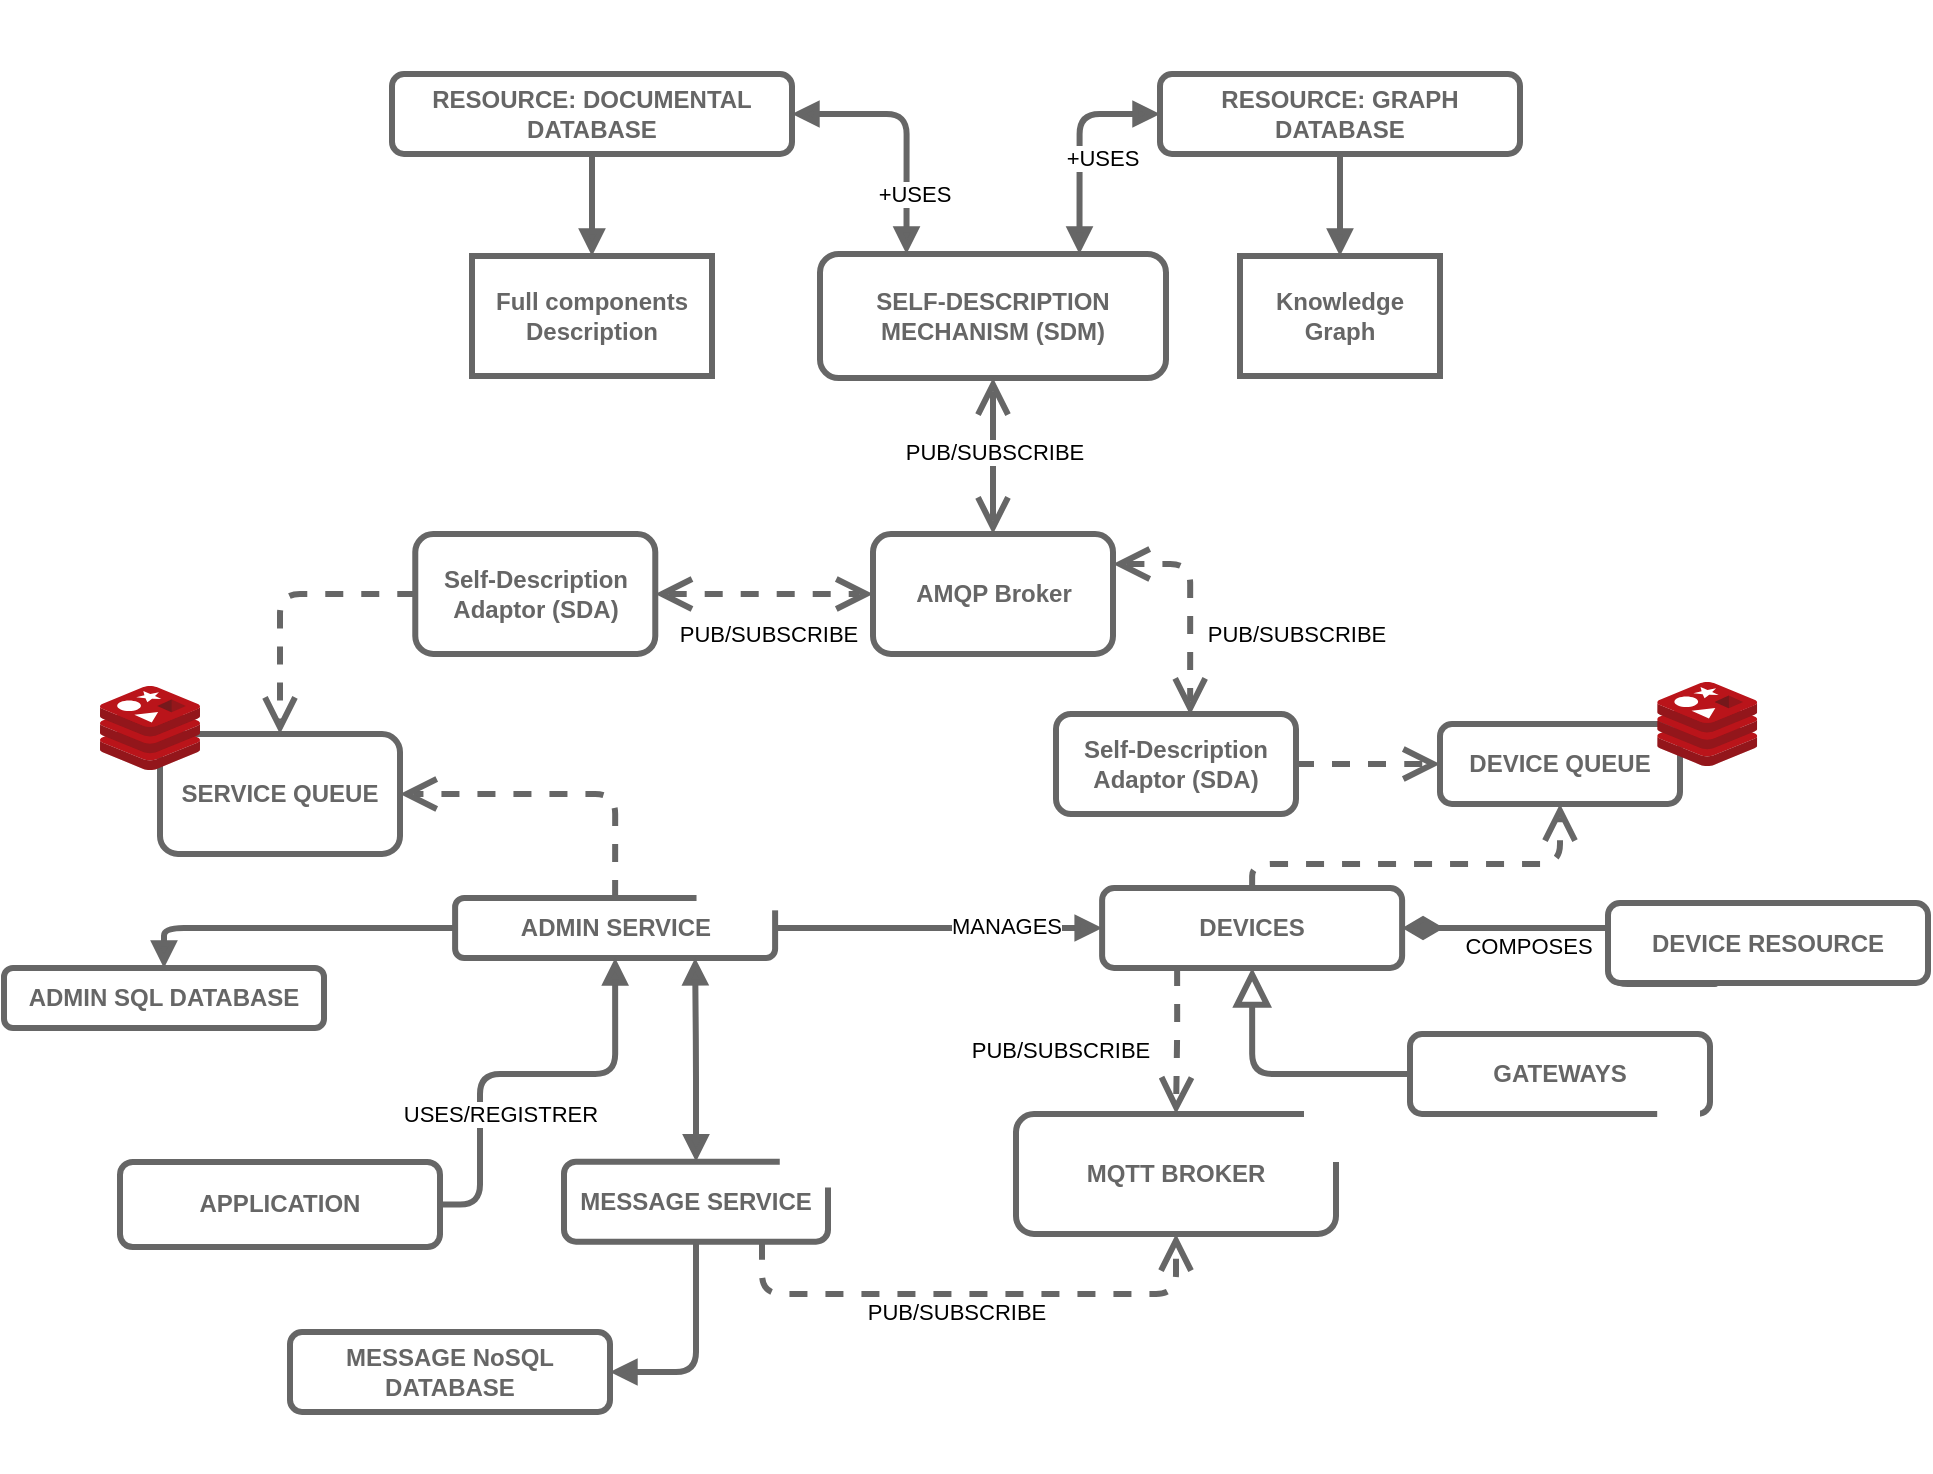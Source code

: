 <mxfile version="22.1.16" type="device">
  <diagram name="Página-1" id="-HS3B-PbEbVxZOWABS6n">
    <mxGraphModel dx="989" dy="626" grid="1" gridSize="10" guides="1" tooltips="1" connect="1" arrows="1" fold="1" page="1" pageScale="1" pageWidth="827" pageHeight="1169" math="0" shadow="0">
      <root>
        <mxCell id="0" />
        <mxCell id="1" parent="0" />
        <mxCell id="b2P3odr_8CvJHqPx7bTX-18" value="MESSAGE SERVICE" style="rounded=1;whiteSpace=wrap;html=1;fontColor=#666666;strokeColor=#666666;strokeWidth=3;fontStyle=1" parent="1" vertex="1">
          <mxGeometry x="352" y="673.85" width="132" height="40" as="geometry" />
        </mxCell>
        <mxCell id="b2P3odr_8CvJHqPx7bTX-21" value="GATEWAYS" style="rounded=1;whiteSpace=wrap;html=1;fontColor=#666666;strokeColor=#666666;strokeWidth=3;fontStyle=1" parent="1" vertex="1">
          <mxGeometry x="775" y="610" width="150" height="40" as="geometry" />
        </mxCell>
        <mxCell id="ze5WYQaNeW3aYIMLtqUz-10" value="" style="rounded=0;whiteSpace=wrap;html=1;fontFamily=Helvetica;fontSize=11;fontColor=default;strokeColor=none;" vertex="1" parent="1">
          <mxGeometry x="898.6" y="638" width="21.4" height="22" as="geometry" />
        </mxCell>
        <mxCell id="b2P3odr_8CvJHqPx7bTX-41" style="edgeStyle=orthogonalEdgeStyle;shape=connector;curved=0;rounded=1;orthogonalLoop=1;jettySize=auto;html=1;exitX=0.75;exitY=0;exitDx=0;exitDy=0;entryX=0;entryY=0.5;entryDx=0;entryDy=0;labelBackgroundColor=default;strokeColor=#666666;strokeWidth=3;align=center;verticalAlign=middle;fontFamily=Helvetica;fontSize=11;fontColor=default;startArrow=block;startFill=1;endArrow=block;endFill=1;" parent="1" source="b2P3odr_8CvJHqPx7bTX-3" target="b2P3odr_8CvJHqPx7bTX-4" edge="1">
          <mxGeometry relative="1" as="geometry">
            <Array as="points">
              <mxPoint x="610" y="150" />
            </Array>
          </mxGeometry>
        </mxCell>
        <mxCell id="b2P3odr_8CvJHqPx7bTX-42" value="+USES" style="edgeLabel;html=1;align=center;verticalAlign=middle;resizable=0;points=[];fontSize=11;fontFamily=Helvetica;fontColor=default;" parent="b2P3odr_8CvJHqPx7bTX-41" vertex="1" connectable="0">
          <mxGeometry x="-0.121" y="1" relative="1" as="geometry">
            <mxPoint x="12" as="offset" />
          </mxGeometry>
        </mxCell>
        <mxCell id="b2P3odr_8CvJHqPx7bTX-3" value="SELF-DESCRIPTION MECHANISM (SDM)" style="rounded=1;whiteSpace=wrap;html=1;fontColor=#666666;strokeColor=#666666;strokeWidth=3;fontStyle=1" parent="1" vertex="1">
          <mxGeometry x="480" y="220" width="173" height="62" as="geometry" />
        </mxCell>
        <mxCell id="b2P3odr_8CvJHqPx7bTX-29" style="edgeStyle=orthogonalEdgeStyle;shape=connector;curved=0;rounded=1;orthogonalLoop=1;jettySize=auto;html=1;exitX=0.5;exitY=1;exitDx=0;exitDy=0;labelBackgroundColor=default;strokeColor=#666666;strokeWidth=3;align=center;verticalAlign=middle;fontFamily=Helvetica;fontSize=11;fontColor=default;endArrow=block;endFill=1;" parent="1" source="b2P3odr_8CvJHqPx7bTX-4" target="b2P3odr_8CvJHqPx7bTX-24" edge="1">
          <mxGeometry relative="1" as="geometry" />
        </mxCell>
        <mxCell id="b2P3odr_8CvJHqPx7bTX-4" value="RESOURCE: GRAPH&lt;br&gt;DATABASE" style="rounded=1;whiteSpace=wrap;html=1;fontColor=#666666;strokeColor=#666666;strokeWidth=3;fontStyle=1" parent="1" vertex="1">
          <mxGeometry x="650" y="130" width="180" height="40" as="geometry" />
        </mxCell>
        <mxCell id="b2P3odr_8CvJHqPx7bTX-59" style="edgeStyle=orthogonalEdgeStyle;shape=connector;curved=0;rounded=1;orthogonalLoop=1;jettySize=auto;html=1;exitX=0.5;exitY=0;exitDx=0;exitDy=0;entryX=0.5;entryY=1;entryDx=0;entryDy=0;labelBackgroundColor=default;strokeColor=#666666;strokeWidth=3;align=center;verticalAlign=middle;fontFamily=Helvetica;fontSize=11;fontColor=default;startArrow=open;startFill=0;endArrow=open;endFill=0;startSize=12;endSize=12;" parent="1" source="b2P3odr_8CvJHqPx7bTX-5" target="b2P3odr_8CvJHqPx7bTX-3" edge="1">
          <mxGeometry relative="1" as="geometry" />
        </mxCell>
        <mxCell id="b2P3odr_8CvJHqPx7bTX-60" value="PUB/SUBSCRIBE" style="edgeLabel;html=1;align=center;verticalAlign=middle;resizable=0;points=[];fontSize=11;fontFamily=Helvetica;fontColor=default;" parent="b2P3odr_8CvJHqPx7bTX-59" vertex="1" connectable="0">
          <mxGeometry x="0.052" relative="1" as="geometry">
            <mxPoint as="offset" />
          </mxGeometry>
        </mxCell>
        <mxCell id="b2P3odr_8CvJHqPx7bTX-5" value="AMQP Broker" style="rounded=1;whiteSpace=wrap;html=1;fontColor=#666666;strokeColor=#666666;strokeWidth=3;fontStyle=1" parent="1" vertex="1">
          <mxGeometry x="506.5" y="360" width="120" height="60" as="geometry" />
        </mxCell>
        <mxCell id="b2P3odr_8CvJHqPx7bTX-6" value="Self-Description Adaptor (SDA)" style="rounded=1;whiteSpace=wrap;html=1;fontColor=#666666;strokeColor=#666666;strokeWidth=3;fontStyle=1" parent="1" vertex="1">
          <mxGeometry x="598" y="450" width="120" height="50" as="geometry" />
        </mxCell>
        <mxCell id="ze5WYQaNeW3aYIMLtqUz-8" style="edgeStyle=orthogonalEdgeStyle;shape=connector;curved=0;rounded=1;orthogonalLoop=1;jettySize=auto;html=1;exitX=0.5;exitY=1;exitDx=0;exitDy=0;entryX=0.5;entryY=0;entryDx=0;entryDy=0;labelBackgroundColor=default;strokeColor=#666666;strokeWidth=3;align=center;verticalAlign=middle;fontFamily=Helvetica;fontSize=11;fontColor=default;endArrow=block;endFill=1;" edge="1" parent="1" source="b2P3odr_8CvJHqPx7bTX-7" target="b2P3odr_8CvJHqPx7bTX-23">
          <mxGeometry relative="1" as="geometry" />
        </mxCell>
        <mxCell id="b2P3odr_8CvJHqPx7bTX-7" value="RESOURCE: DOCUMENTAL&lt;br&gt;DATABASE" style="rounded=1;whiteSpace=wrap;html=1;fontColor=#666666;strokeColor=#666666;strokeWidth=3;fontStyle=1" parent="1" vertex="1">
          <mxGeometry x="266" y="130" width="200" height="40" as="geometry" />
        </mxCell>
        <mxCell id="b2P3odr_8CvJHqPx7bTX-44" style="edgeStyle=orthogonalEdgeStyle;shape=connector;curved=0;rounded=1;orthogonalLoop=1;jettySize=auto;html=1;exitX=1;exitY=0.5;exitDx=0;exitDy=0;entryX=0;entryY=0.5;entryDx=0;entryDy=0;labelBackgroundColor=default;strokeColor=#666666;strokeWidth=3;align=center;verticalAlign=middle;fontFamily=Helvetica;fontSize=11;fontColor=default;startArrow=open;startFill=0;endArrow=open;endFill=0;dashed=1;endSize=12;startSize=12;" parent="1" source="b2P3odr_8CvJHqPx7bTX-10" target="b2P3odr_8CvJHqPx7bTX-5" edge="1">
          <mxGeometry relative="1" as="geometry" />
        </mxCell>
        <mxCell id="b2P3odr_8CvJHqPx7bTX-45" value="PUB/SUBSCRIBE" style="edgeLabel;html=1;align=center;verticalAlign=middle;resizable=0;points=[];fontSize=11;fontFamily=Helvetica;fontColor=default;" parent="b2P3odr_8CvJHqPx7bTX-44" vertex="1" connectable="0">
          <mxGeometry x="0.042" y="-1" relative="1" as="geometry">
            <mxPoint y="19" as="offset" />
          </mxGeometry>
        </mxCell>
        <mxCell id="b2P3odr_8CvJHqPx7bTX-48" style="edgeStyle=orthogonalEdgeStyle;shape=connector;curved=0;rounded=1;orthogonalLoop=1;jettySize=auto;html=1;exitX=0;exitY=0.5;exitDx=0;exitDy=0;entryX=0.5;entryY=0;entryDx=0;entryDy=0;dashed=1;labelBackgroundColor=default;strokeColor=#666666;strokeWidth=3;align=center;verticalAlign=middle;fontFamily=Helvetica;fontSize=11;fontColor=default;startArrow=none;startFill=0;endArrow=open;endFill=0;startSize=12;endSize=12;" parent="1" source="b2P3odr_8CvJHqPx7bTX-10" target="b2P3odr_8CvJHqPx7bTX-11" edge="1">
          <mxGeometry relative="1" as="geometry" />
        </mxCell>
        <mxCell id="b2P3odr_8CvJHqPx7bTX-10" value="Self-Description Adaptor (SDA)" style="rounded=1;whiteSpace=wrap;html=1;fontColor=#666666;strokeColor=#666666;strokeWidth=3;fontStyle=1" parent="1" vertex="1">
          <mxGeometry x="277.64" y="360" width="120" height="60" as="geometry" />
        </mxCell>
        <mxCell id="b2P3odr_8CvJHqPx7bTX-11" value="SERVICE QUEUE" style="rounded=1;whiteSpace=wrap;html=1;fontColor=#666666;strokeColor=#666666;strokeWidth=3;fontStyle=1" parent="1" vertex="1">
          <mxGeometry x="150" y="460" width="120" height="60" as="geometry" />
        </mxCell>
        <mxCell id="b2P3odr_8CvJHqPx7bTX-12" value="DEVICE QUEUE" style="rounded=1;whiteSpace=wrap;html=1;fontColor=#666666;strokeColor=#666666;strokeWidth=3;fontStyle=1" parent="1" vertex="1">
          <mxGeometry x="790" y="455" width="120" height="40" as="geometry" />
        </mxCell>
        <mxCell id="b2P3odr_8CvJHqPx7bTX-13" value="ADMIN SQL DATABASE" style="rounded=1;whiteSpace=wrap;html=1;fontColor=#666666;strokeColor=#666666;strokeWidth=3;fontStyle=1" parent="1" vertex="1">
          <mxGeometry x="72" y="577" width="160" height="30" as="geometry" />
        </mxCell>
        <mxCell id="b2P3odr_8CvJHqPx7bTX-51" style="edgeStyle=orthogonalEdgeStyle;shape=connector;curved=0;rounded=1;orthogonalLoop=1;jettySize=auto;html=1;exitX=0.25;exitY=1;exitDx=0;exitDy=0;dashed=1;labelBackgroundColor=default;strokeColor=#666666;strokeWidth=3;align=center;verticalAlign=middle;fontFamily=Helvetica;fontSize=11;fontColor=default;startArrow=none;startFill=0;endArrow=open;endFill=0;startSize=12;endSize=12;entryX=0.5;entryY=0;entryDx=0;entryDy=0;" parent="1" source="b2P3odr_8CvJHqPx7bTX-14" target="b2P3odr_8CvJHqPx7bTX-20" edge="1">
          <mxGeometry relative="1" as="geometry">
            <mxPoint x="640" y="585" as="sourcePoint" />
            <mxPoint x="641.429" y="640" as="targetPoint" />
          </mxGeometry>
        </mxCell>
        <mxCell id="b2P3odr_8CvJHqPx7bTX-52" value="PUB/SUBSCRIBE" style="edgeLabel;html=1;align=center;verticalAlign=middle;resizable=0;points=[];fontSize=11;fontFamily=Helvetica;fontColor=default;" parent="b2P3odr_8CvJHqPx7bTX-51" vertex="1" connectable="0">
          <mxGeometry x="0.225" y="-1" relative="1" as="geometry">
            <mxPoint x="-57" y="-4" as="offset" />
          </mxGeometry>
        </mxCell>
        <mxCell id="ze5WYQaNeW3aYIMLtqUz-2" style="edgeStyle=orthogonalEdgeStyle;shape=connector;curved=0;rounded=1;orthogonalLoop=1;jettySize=auto;html=1;exitX=0.5;exitY=0;exitDx=0;exitDy=0;dashed=1;labelBackgroundColor=default;strokeColor=#666666;strokeWidth=3;align=center;verticalAlign=middle;fontFamily=Helvetica;fontSize=11;fontColor=default;startArrow=none;startFill=0;endArrow=open;endFill=0;startSize=12;endSize=12;" edge="1" parent="1" source="b2P3odr_8CvJHqPx7bTX-14" target="b2P3odr_8CvJHqPx7bTX-12">
          <mxGeometry relative="1" as="geometry">
            <Array as="points">
              <mxPoint x="696" y="525" />
              <mxPoint x="850" y="525" />
            </Array>
          </mxGeometry>
        </mxCell>
        <mxCell id="b2P3odr_8CvJHqPx7bTX-14" value="DEVICES" style="rounded=1;whiteSpace=wrap;html=1;fontColor=#666666;strokeColor=#666666;strokeWidth=3;fontStyle=1" parent="1" vertex="1">
          <mxGeometry x="621.06" y="537" width="150" height="40" as="geometry" />
        </mxCell>
        <mxCell id="b2P3odr_8CvJHqPx7bTX-30" style="edgeStyle=orthogonalEdgeStyle;shape=connector;curved=0;rounded=1;orthogonalLoop=1;jettySize=auto;html=1;entryX=0.5;entryY=0;entryDx=0;entryDy=0;labelBackgroundColor=default;strokeColor=#666666;strokeWidth=3;align=center;verticalAlign=middle;fontFamily=Helvetica;fontSize=11;fontColor=default;endArrow=block;endFill=1;" parent="1" source="b2P3odr_8CvJHqPx7bTX-15" target="b2P3odr_8CvJHqPx7bTX-13" edge="1">
          <mxGeometry relative="1" as="geometry" />
        </mxCell>
        <mxCell id="b2P3odr_8CvJHqPx7bTX-31" style="edgeStyle=orthogonalEdgeStyle;shape=connector;curved=0;rounded=1;orthogonalLoop=1;jettySize=auto;html=1;exitX=1;exitY=0.5;exitDx=0;exitDy=0;labelBackgroundColor=default;strokeColor=#666666;strokeWidth=3;align=center;verticalAlign=middle;fontFamily=Helvetica;fontSize=11;fontColor=default;endArrow=block;endFill=1;" parent="1" source="b2P3odr_8CvJHqPx7bTX-15" target="b2P3odr_8CvJHqPx7bTX-14" edge="1">
          <mxGeometry relative="1" as="geometry" />
        </mxCell>
        <mxCell id="b2P3odr_8CvJHqPx7bTX-32" value="MANAGES" style="edgeLabel;html=1;align=center;verticalAlign=middle;resizable=0;points=[];fontSize=11;fontFamily=Helvetica;fontColor=default;" parent="b2P3odr_8CvJHqPx7bTX-31" vertex="1" connectable="0">
          <mxGeometry x="-0.011" y="3" relative="1" as="geometry">
            <mxPoint x="34" y="2" as="offset" />
          </mxGeometry>
        </mxCell>
        <mxCell id="b2P3odr_8CvJHqPx7bTX-49" style="edgeStyle=orthogonalEdgeStyle;shape=connector;curved=0;rounded=1;orthogonalLoop=1;jettySize=auto;html=1;exitX=0.5;exitY=0;exitDx=0;exitDy=0;entryX=1;entryY=0.5;entryDx=0;entryDy=0;dashed=1;labelBackgroundColor=default;strokeColor=#666666;strokeWidth=3;align=center;verticalAlign=middle;fontFamily=Helvetica;fontSize=11;fontColor=default;startArrow=none;startFill=0;endArrow=open;endFill=0;startSize=12;endSize=12;" parent="1" source="b2P3odr_8CvJHqPx7bTX-15" target="b2P3odr_8CvJHqPx7bTX-11" edge="1">
          <mxGeometry relative="1" as="geometry" />
        </mxCell>
        <mxCell id="b2P3odr_8CvJHqPx7bTX-15" value="ADMIN SERVICE" style="rounded=1;whiteSpace=wrap;html=1;fontColor=#666666;strokeColor=#666666;strokeWidth=3;fontStyle=1" parent="1" vertex="1">
          <mxGeometry x="297.56" y="542" width="160" height="30" as="geometry" />
        </mxCell>
        <mxCell id="b2P3odr_8CvJHqPx7bTX-36" style="edgeStyle=orthogonalEdgeStyle;shape=connector;curved=0;rounded=1;orthogonalLoop=1;jettySize=auto;html=1;entryX=0.5;entryY=1;entryDx=0;entryDy=0;labelBackgroundColor=default;strokeColor=#666666;strokeWidth=3;align=center;verticalAlign=middle;fontFamily=Helvetica;fontSize=11;fontColor=default;endArrow=block;endFill=1;exitX=1;exitY=0.5;exitDx=0;exitDy=0;" parent="1" source="b2P3odr_8CvJHqPx7bTX-16" target="b2P3odr_8CvJHqPx7bTX-15" edge="1">
          <mxGeometry relative="1" as="geometry">
            <Array as="points">
              <mxPoint x="310" y="695" />
              <mxPoint x="310" y="630" />
              <mxPoint x="378" y="630" />
            </Array>
          </mxGeometry>
        </mxCell>
        <mxCell id="b2P3odr_8CvJHqPx7bTX-37" value="USES/REGISTRER" style="edgeLabel;html=1;align=center;verticalAlign=middle;resizable=0;points=[];fontSize=11;fontFamily=Helvetica;fontColor=default;" parent="b2P3odr_8CvJHqPx7bTX-36" vertex="1" connectable="0">
          <mxGeometry x="0.038" y="1" relative="1" as="geometry">
            <mxPoint x="-14" y="21" as="offset" />
          </mxGeometry>
        </mxCell>
        <mxCell id="b2P3odr_8CvJHqPx7bTX-16" value="APPLICATION" style="rounded=1;whiteSpace=wrap;html=1;fontColor=#666666;strokeColor=#666666;strokeWidth=3;fontStyle=1" parent="1" vertex="1">
          <mxGeometry x="130" y="674" width="160" height="42.5" as="geometry" />
        </mxCell>
        <mxCell id="b2P3odr_8CvJHqPx7bTX-17" value="MESSAGE NoSQL DATABASE" style="rounded=1;whiteSpace=wrap;html=1;fontColor=#666666;strokeColor=#666666;strokeWidth=3;fontStyle=1" parent="1" vertex="1">
          <mxGeometry x="215" y="759" width="160" height="40" as="geometry" />
        </mxCell>
        <mxCell id="b2P3odr_8CvJHqPx7bTX-35" style="edgeStyle=orthogonalEdgeStyle;shape=connector;curved=0;rounded=1;orthogonalLoop=1;jettySize=auto;html=1;entryX=1;entryY=0.5;entryDx=0;entryDy=0;labelBackgroundColor=default;strokeColor=#666666;strokeWidth=3;align=center;verticalAlign=middle;fontFamily=Helvetica;fontSize=11;fontColor=default;endArrow=block;endFill=1;exitX=0.5;exitY=1;exitDx=0;exitDy=0;" parent="1" source="b2P3odr_8CvJHqPx7bTX-18" target="b2P3odr_8CvJHqPx7bTX-17" edge="1">
          <mxGeometry relative="1" as="geometry" />
        </mxCell>
        <mxCell id="ze5WYQaNeW3aYIMLtqUz-4" style="edgeStyle=orthogonalEdgeStyle;shape=connector;curved=0;rounded=1;orthogonalLoop=1;jettySize=auto;html=1;exitX=0.5;exitY=0;exitDx=0;exitDy=0;entryX=0.75;entryY=1;entryDx=0;entryDy=0;labelBackgroundColor=default;strokeColor=#666666;strokeWidth=3;align=center;verticalAlign=middle;fontFamily=Helvetica;fontSize=11;fontColor=default;startArrow=block;startFill=1;endArrow=block;endFill=1;" edge="1" parent="1" source="b2P3odr_8CvJHqPx7bTX-18" target="b2P3odr_8CvJHqPx7bTX-15">
          <mxGeometry relative="1" as="geometry" />
        </mxCell>
        <mxCell id="b2P3odr_8CvJHqPx7bTX-20" value="MQTT BROKER" style="rounded=1;whiteSpace=wrap;html=1;fontColor=#666666;strokeColor=#666666;strokeWidth=3;fontStyle=1" parent="1" vertex="1">
          <mxGeometry x="578" y="650" width="160" height="60" as="geometry" />
        </mxCell>
        <mxCell id="b2P3odr_8CvJHqPx7bTX-56" style="edgeStyle=orthogonalEdgeStyle;shape=connector;curved=0;rounded=1;orthogonalLoop=1;jettySize=auto;html=1;exitX=0;exitY=0.5;exitDx=0;exitDy=0;entryX=0.5;entryY=1;entryDx=0;entryDy=0;labelBackgroundColor=default;strokeColor=#666666;strokeWidth=3;align=center;verticalAlign=middle;fontFamily=Helvetica;fontSize=11;fontColor=default;startArrow=none;startFill=0;endArrow=block;endFill=0;startSize=12;endSize=12;" parent="1" source="b2P3odr_8CvJHqPx7bTX-21" target="b2P3odr_8CvJHqPx7bTX-14" edge="1">
          <mxGeometry relative="1" as="geometry" />
        </mxCell>
        <mxCell id="b2P3odr_8CvJHqPx7bTX-57" style="edgeStyle=orthogonalEdgeStyle;shape=connector;curved=0;rounded=1;orthogonalLoop=1;jettySize=auto;html=1;exitX=0;exitY=0.5;exitDx=0;exitDy=0;entryX=1;entryY=0.5;entryDx=0;entryDy=0;labelBackgroundColor=default;strokeColor=#666666;strokeWidth=3;align=center;verticalAlign=middle;fontFamily=Helvetica;fontSize=11;fontColor=default;startArrow=none;startFill=0;endArrow=diamondThin;endFill=1;startSize=12;endSize=12;" parent="1" source="b2P3odr_8CvJHqPx7bTX-22" target="b2P3odr_8CvJHqPx7bTX-14" edge="1">
          <mxGeometry relative="1" as="geometry">
            <Array as="points">
              <mxPoint x="920" y="585" />
              <mxPoint x="930" y="585" />
              <mxPoint x="930" y="565" />
            </Array>
          </mxGeometry>
        </mxCell>
        <mxCell id="b2P3odr_8CvJHqPx7bTX-58" value="COMPOSES" style="edgeLabel;html=1;align=center;verticalAlign=middle;resizable=0;points=[];fontSize=11;fontFamily=Helvetica;fontColor=default;" parent="b2P3odr_8CvJHqPx7bTX-57" vertex="1" connectable="0">
          <mxGeometry x="0.004" y="-1" relative="1" as="geometry">
            <mxPoint x="-69" y="10" as="offset" />
          </mxGeometry>
        </mxCell>
        <mxCell id="b2P3odr_8CvJHqPx7bTX-22" value="DEVICE RESOURCE" style="rounded=1;whiteSpace=wrap;html=1;fontColor=#666666;strokeColor=#666666;strokeWidth=3;fontStyle=1" parent="1" vertex="1">
          <mxGeometry x="874" y="544.5" width="160" height="40" as="geometry" />
        </mxCell>
        <mxCell id="b2P3odr_8CvJHqPx7bTX-23" value="Full components Description" style="rounded=0;whiteSpace=wrap;html=1;fontColor=#666666;fontStyle=1;strokeColor=#666666;strokeWidth=3;" parent="1" vertex="1">
          <mxGeometry x="306" y="221" width="120" height="60" as="geometry" />
        </mxCell>
        <mxCell id="b2P3odr_8CvJHqPx7bTX-24" value="Knowledge Graph" style="rounded=0;whiteSpace=wrap;html=1;fontColor=#666666;fontStyle=1;strokeColor=#666666;strokeWidth=3;" parent="1" vertex="1">
          <mxGeometry x="690" y="221" width="100" height="60" as="geometry" />
        </mxCell>
        <mxCell id="b2P3odr_8CvJHqPx7bTX-38" style="edgeStyle=orthogonalEdgeStyle;shape=connector;curved=0;rounded=1;orthogonalLoop=1;jettySize=auto;html=1;exitX=1;exitY=0.5;exitDx=0;exitDy=0;entryX=0.25;entryY=0;entryDx=0;entryDy=0;labelBackgroundColor=default;strokeColor=#666666;strokeWidth=3;align=center;verticalAlign=middle;fontFamily=Helvetica;fontSize=11;fontColor=default;endArrow=block;endFill=1;startArrow=block;startFill=1;" parent="1" source="b2P3odr_8CvJHqPx7bTX-7" target="b2P3odr_8CvJHqPx7bTX-3" edge="1">
          <mxGeometry relative="1" as="geometry">
            <mxPoint x="349.7" y="113.5" as="sourcePoint" />
            <mxPoint x="540.846" y="194.864" as="targetPoint" />
          </mxGeometry>
        </mxCell>
        <mxCell id="b2P3odr_8CvJHqPx7bTX-40" value="+USES" style="edgeLabel;html=1;align=center;verticalAlign=middle;resizable=0;points=[];fontSize=11;fontFamily=Helvetica;fontColor=default;" parent="b2P3odr_8CvJHqPx7bTX-38" vertex="1" connectable="0">
          <mxGeometry x="-0.198" y="1" relative="1" as="geometry">
            <mxPoint x="10" y="41" as="offset" />
          </mxGeometry>
        </mxCell>
        <mxCell id="b2P3odr_8CvJHqPx7bTX-46" style="edgeStyle=orthogonalEdgeStyle;shape=connector;curved=0;rounded=1;orthogonalLoop=1;jettySize=auto;html=1;exitX=1;exitY=0.25;exitDx=0;exitDy=0;entryX=0.559;entryY=0.01;entryDx=0;entryDy=0;entryPerimeter=0;dashed=1;labelBackgroundColor=default;strokeColor=#666666;strokeWidth=3;align=center;verticalAlign=middle;fontFamily=Helvetica;fontSize=11;fontColor=default;startArrow=open;startFill=0;endArrow=open;endFill=0;startSize=12;endSize=12;" parent="1" source="b2P3odr_8CvJHqPx7bTX-5" target="b2P3odr_8CvJHqPx7bTX-6" edge="1">
          <mxGeometry relative="1" as="geometry">
            <Array as="points">
              <mxPoint x="665" y="375" />
            </Array>
          </mxGeometry>
        </mxCell>
        <mxCell id="b2P3odr_8CvJHqPx7bTX-47" value="PUB/SUBSCRIBE" style="edgeLabel;html=1;align=center;verticalAlign=middle;resizable=0;points=[];fontSize=11;fontFamily=Helvetica;fontColor=default;" parent="b2P3odr_8CvJHqPx7bTX-46" vertex="1" connectable="0">
          <mxGeometry x="-0.168" y="-1" relative="1" as="geometry">
            <mxPoint x="54" y="26" as="offset" />
          </mxGeometry>
        </mxCell>
        <mxCell id="b2P3odr_8CvJHqPx7bTX-50" style="edgeStyle=orthogonalEdgeStyle;shape=connector;curved=0;rounded=1;orthogonalLoop=1;jettySize=auto;html=1;exitX=1;exitY=0.5;exitDx=0;exitDy=0;entryX=0;entryY=0.5;entryDx=0;entryDy=0;dashed=1;labelBackgroundColor=default;strokeColor=#666666;strokeWidth=3;align=center;verticalAlign=middle;fontFamily=Helvetica;fontSize=11;fontColor=default;startArrow=none;startFill=0;endArrow=open;endFill=0;startSize=12;endSize=12;" parent="1" source="b2P3odr_8CvJHqPx7bTX-6" target="b2P3odr_8CvJHqPx7bTX-12" edge="1">
          <mxGeometry relative="1" as="geometry">
            <Array as="points">
              <mxPoint x="780" y="475" />
              <mxPoint x="780" y="475" />
            </Array>
          </mxGeometry>
        </mxCell>
        <mxCell id="b2P3odr_8CvJHqPx7bTX-53" style="edgeStyle=orthogonalEdgeStyle;shape=connector;curved=0;rounded=1;orthogonalLoop=1;jettySize=auto;html=1;exitX=0.75;exitY=1;exitDx=0;exitDy=0;entryX=0.5;entryY=1;entryDx=0;entryDy=0;dashed=1;labelBackgroundColor=default;strokeColor=#666666;strokeWidth=3;align=center;verticalAlign=middle;fontFamily=Helvetica;fontSize=11;fontColor=default;startArrow=none;startFill=0;endArrow=open;endFill=0;startSize=12;endSize=12;" parent="1" source="b2P3odr_8CvJHqPx7bTX-18" target="b2P3odr_8CvJHqPx7bTX-20" edge="1">
          <mxGeometry relative="1" as="geometry">
            <Array as="points">
              <mxPoint x="451" y="740" />
              <mxPoint x="658" y="740" />
            </Array>
          </mxGeometry>
        </mxCell>
        <mxCell id="b2P3odr_8CvJHqPx7bTX-54" value="PUB/SUBSCRIBE" style="edgeLabel;html=1;align=center;verticalAlign=middle;resizable=0;points=[];fontSize=11;fontFamily=Helvetica;fontColor=default;" parent="b2P3odr_8CvJHqPx7bTX-53" vertex="1" connectable="0">
          <mxGeometry x="-0.304" y="1" relative="1" as="geometry">
            <mxPoint x="31" y="10" as="offset" />
          </mxGeometry>
        </mxCell>
        <mxCell id="b2P3odr_8CvJHqPx7bTX-61" value="" style="image;sketch=0;aspect=fixed;html=1;points=[];align=center;fontSize=12;image=img/lib/mscae/Cache_Redis_Product.svg;fontFamily=Helvetica;fontColor=default;" parent="1" vertex="1">
          <mxGeometry x="898.6" y="434" width="50" height="42" as="geometry" />
        </mxCell>
        <mxCell id="b2P3odr_8CvJHqPx7bTX-62" value="" style="image;sketch=0;aspect=fixed;html=1;points=[];align=center;fontSize=12;image=img/lib/mscae/Cache_Redis_Product.svg;fontFamily=Helvetica;fontColor=default;" parent="1" vertex="1">
          <mxGeometry x="120" y="436" width="50" height="42" as="geometry" />
        </mxCell>
        <mxCell id="b2P3odr_8CvJHqPx7bTX-64" value="" style="shape=image;verticalLabelPosition=bottom;labelBackgroundColor=default;verticalAlign=top;aspect=fixed;imageAspect=0;image=https://upload.wikimedia.org/wikipedia/commons/thumb/9/93/MongoDB_Logo.svg/2560px-MongoDB_Logo.svg.png;" parent="1" vertex="1">
          <mxGeometry x="228" y="166" width="111.46" height="30" as="geometry" />
        </mxCell>
        <mxCell id="b2P3odr_8CvJHqPx7bTX-65" value="" style="shape=image;verticalLabelPosition=bottom;labelBackgroundColor=default;verticalAlign=top;aspect=fixed;imageAspect=0;image=https://upload.wikimedia.org/wikipedia/commons/thumb/9/93/MongoDB_Logo.svg/2560px-MongoDB_Logo.svg.png;" parent="1" vertex="1">
          <mxGeometry x="195" y="799" width="111.46" height="30" as="geometry" />
        </mxCell>
        <mxCell id="b2P3odr_8CvJHqPx7bTX-66" value="" style="shape=image;verticalLabelPosition=bottom;labelBackgroundColor=default;verticalAlign=top;aspect=fixed;imageAspect=0;image=https://upload.wikimedia.org/wikipedia/commons/e/e5/Neo4j-logo_color.png;" parent="1" vertex="1">
          <mxGeometry x="780" y="93.5" width="97.25" height="36.5" as="geometry" />
        </mxCell>
        <mxCell id="b2P3odr_8CvJHqPx7bTX-67" value="" style="shape=image;verticalLabelPosition=bottom;labelBackgroundColor=default;verticalAlign=top;aspect=fixed;imageAspect=0;image=https://upload.wikimedia.org/wikipedia/commons/thumb/c/c3/Python-logo-notext.svg/1869px-Python-logo-notext.svg.png;" parent="1" vertex="1">
          <mxGeometry x="265.62" y="342.14" width="31.94" height="35" as="geometry" />
        </mxCell>
        <mxCell id="b2P3odr_8CvJHqPx7bTX-69" value="" style="shape=image;verticalLabelPosition=bottom;labelBackgroundColor=default;verticalAlign=top;aspect=fixed;imageAspect=0;image=https://upload.wikimedia.org/wikipedia/commons/thumb/c/c3/Python-logo-notext.svg/1869px-Python-logo-notext.svg.png;" parent="1" vertex="1">
          <mxGeometry x="578" y="482" width="31.94" height="35" as="geometry" />
        </mxCell>
        <mxCell id="b2P3odr_8CvJHqPx7bTX-70" value="" style="shape=image;verticalLabelPosition=bottom;labelBackgroundColor=default;verticalAlign=top;aspect=fixed;imageAspect=0;image=https://upload.wikimedia.org/wikipedia/commons/thumb/7/71/RabbitMQ_logo.svg/2560px-RabbitMQ_logo.svg.png;" parent="1" vertex="1">
          <mxGeometry x="583" y="337.14" width="114" height="17.86" as="geometry" />
        </mxCell>
        <mxCell id="b2P3odr_8CvJHqPx7bTX-71" value="" style="shape=image;verticalLabelPosition=bottom;labelBackgroundColor=default;verticalAlign=top;aspect=fixed;imageAspect=0;image=https://1000marcas.net/wp-content/uploads/2020/11/MySQL-logo.png;" parent="1" vertex="1">
          <mxGeometry x="182" y="583" width="86.69" height="45" as="geometry" />
        </mxCell>
        <mxCell id="b2P3odr_8CvJHqPx7bTX-78" value="" style="shape=image;verticalLabelPosition=bottom;labelBackgroundColor=default;verticalAlign=top;aspect=fixed;imageAspect=0;image=https://cdn.icon-icons.com/icons2/2699/PNG/512/pocoo_flask_logo_icon_168045.png;" parent="1" vertex="1">
          <mxGeometry x="894.6" y="622.35" width="106.6" height="53.3" as="geometry" />
        </mxCell>
        <mxCell id="ze5WYQaNeW3aYIMLtqUz-9" value="" style="shape=image;verticalLabelPosition=bottom;labelBackgroundColor=default;verticalAlign=top;aspect=fixed;imageAspect=0;image=https://www.emqx.io/images/logo-512.png;imageBorder=none;imageBackground=default;clipPath=inset(7% 28% 42.33% 26.67%);fillStyle=solid;" vertex="1" parent="1">
          <mxGeometry x="722" y="638" width="32.211" height="36" as="geometry" />
        </mxCell>
        <mxCell id="b2P3odr_8CvJHqPx7bTX-77" value="" style="shape=image;verticalLabelPosition=bottom;labelBackgroundColor=default;verticalAlign=top;aspect=fixed;imageAspect=0;image=https://www.emqx.io/images/logo-512.png;imageBorder=none;imageBackground=none;clipPath=inset(72% 15.33% 6.67% 14%);" parent="1" vertex="1">
          <mxGeometry x="745" y="671.35" width="44" height="13.3" as="geometry" />
        </mxCell>
        <mxCell id="ze5WYQaNeW3aYIMLtqUz-12" value="" style="group" vertex="1" connectable="0" parent="1">
          <mxGeometry x="459" y="644.5" width="95.24" height="63.07" as="geometry" />
        </mxCell>
        <mxCell id="ze5WYQaNeW3aYIMLtqUz-11" value="" style="rounded=0;whiteSpace=wrap;html=1;fontFamily=Helvetica;fontSize=11;fontColor=default;strokeColor=none;" vertex="1" parent="ze5WYQaNeW3aYIMLtqUz-12">
          <mxGeometry x="8.44" y="11.5" width="22.0" height="25" as="geometry" />
        </mxCell>
        <mxCell id="ze5WYQaNeW3aYIMLtqUz-13" value="" style="rounded=0;whiteSpace=wrap;html=1;fontFamily=Helvetica;fontSize=11;fontColor=default;strokeColor=none;rotation=90;" vertex="1" parent="ze5WYQaNeW3aYIMLtqUz-12">
          <mxGeometry x="17.9" y="3.79" width="21.43" height="55.47" as="geometry" />
        </mxCell>
        <mxCell id="b2P3odr_8CvJHqPx7bTX-73" value="" style="shape=image;verticalLabelPosition=bottom;labelBackgroundColor=default;verticalAlign=top;aspect=fixed;imageAspect=0;image=https://bgasparotto.com/wp-content/uploads/2017/12/spring-boot-logo.png;" parent="ze5WYQaNeW3aYIMLtqUz-12" vertex="1">
          <mxGeometry width="95.24" height="50" as="geometry" />
        </mxCell>
        <mxCell id="ze5WYQaNeW3aYIMLtqUz-14" value="" style="group" vertex="1" connectable="0" parent="1">
          <mxGeometry x="418.38" y="505.93" width="95.24" height="63.07" as="geometry" />
        </mxCell>
        <mxCell id="ze5WYQaNeW3aYIMLtqUz-15" value="" style="rounded=0;whiteSpace=wrap;html=1;fontFamily=Helvetica;fontSize=11;fontColor=default;strokeColor=none;" vertex="1" parent="ze5WYQaNeW3aYIMLtqUz-14">
          <mxGeometry x="8.44" y="11.5" width="22" height="25" as="geometry" />
        </mxCell>
        <mxCell id="ze5WYQaNeW3aYIMLtqUz-16" value="" style="rounded=0;whiteSpace=wrap;html=1;fontFamily=Helvetica;fontSize=11;fontColor=default;strokeColor=none;rotation=90;" vertex="1" parent="ze5WYQaNeW3aYIMLtqUz-14">
          <mxGeometry x="17.4" y="3.29" width="21.43" height="56.47" as="geometry" />
        </mxCell>
        <mxCell id="ze5WYQaNeW3aYIMLtqUz-17" value="" style="shape=image;verticalLabelPosition=bottom;labelBackgroundColor=default;verticalAlign=top;aspect=fixed;imageAspect=0;image=https://bgasparotto.com/wp-content/uploads/2017/12/spring-boot-logo.png;" vertex="1" parent="ze5WYQaNeW3aYIMLtqUz-14">
          <mxGeometry width="95.24" height="50" as="geometry" />
        </mxCell>
      </root>
    </mxGraphModel>
  </diagram>
</mxfile>
